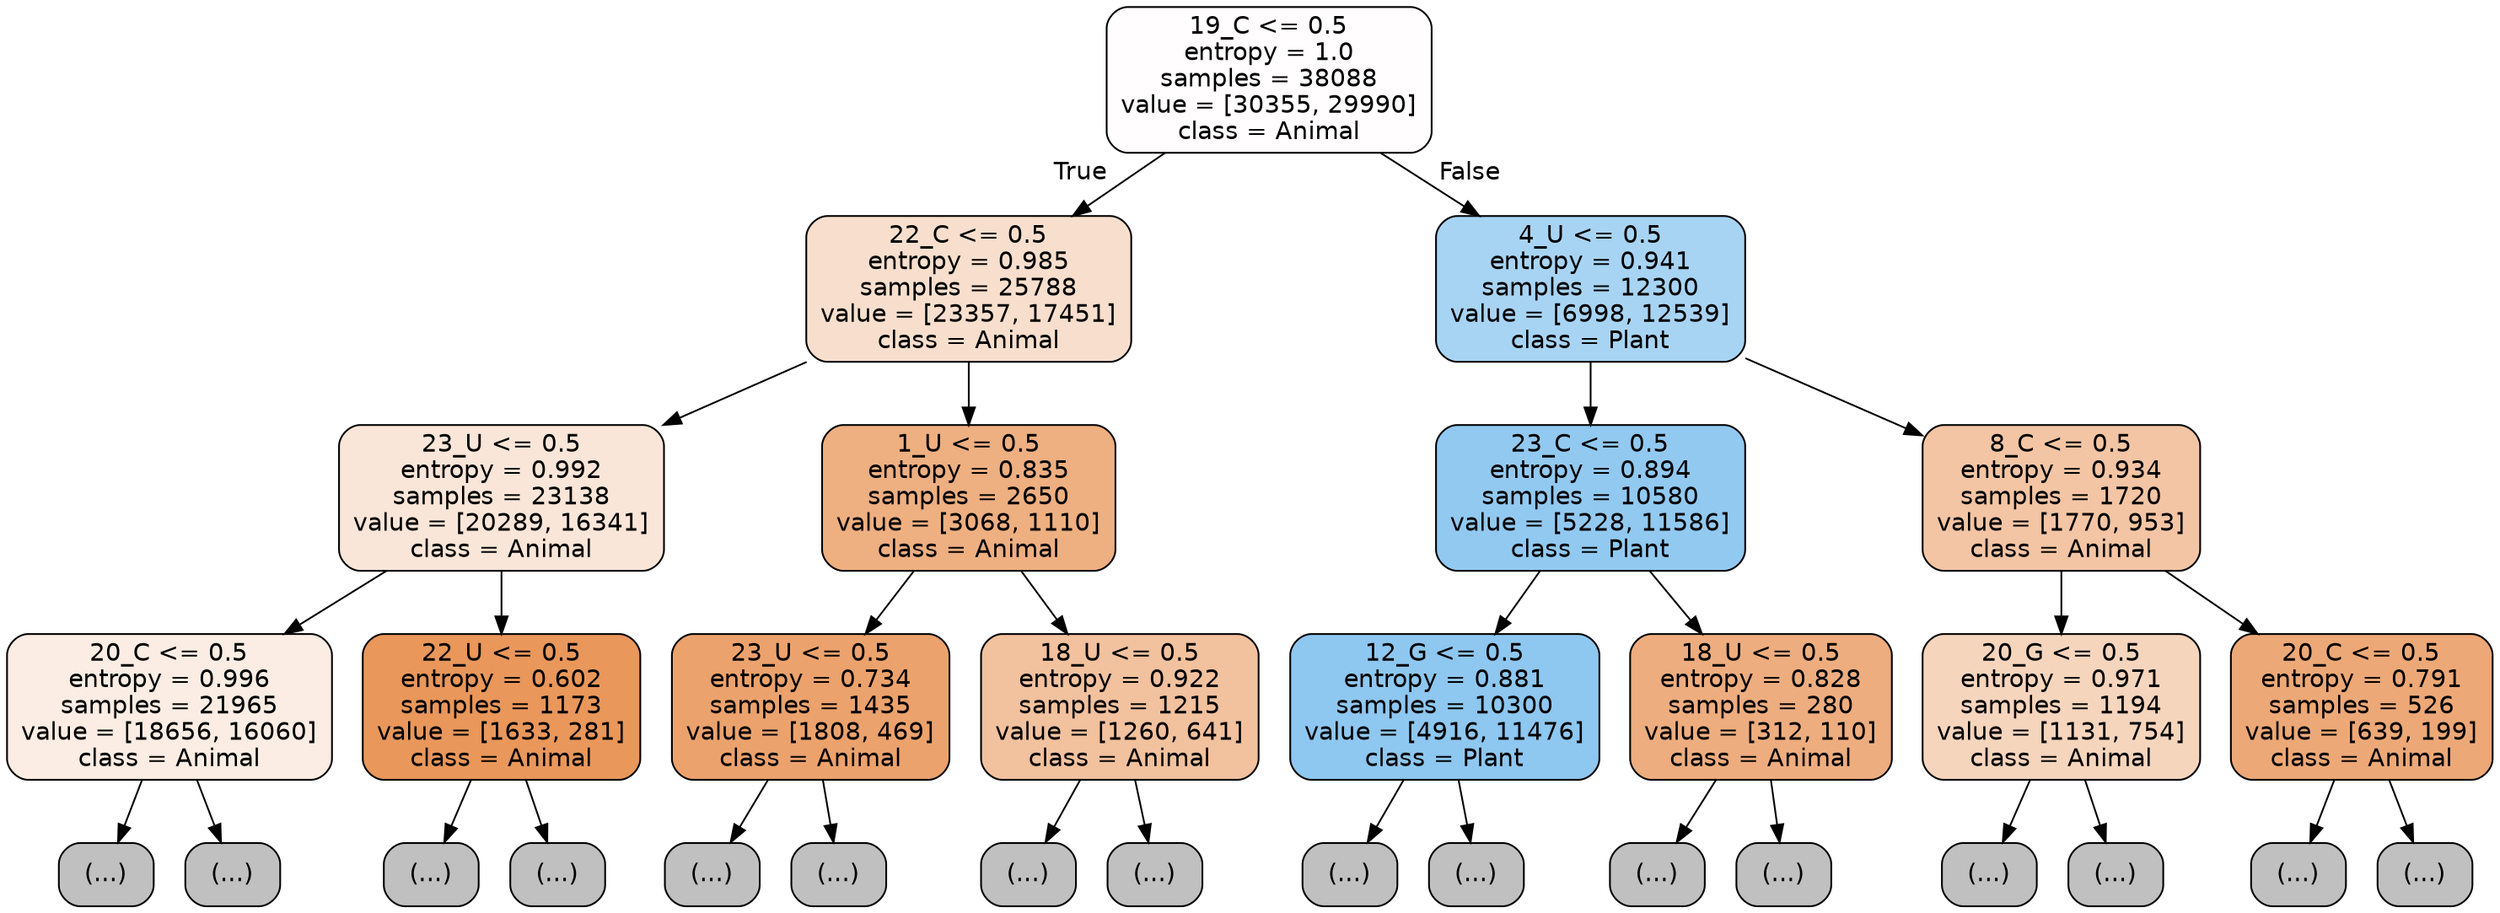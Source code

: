 digraph Tree {
node [shape=box, style="filled, rounded", color="black", fontname="helvetica"] ;
edge [fontname="helvetica"] ;
0 [label="19_C <= 0.5\nentropy = 1.0\nsamples = 38088\nvalue = [30355, 29990]\nclass = Animal", fillcolor="#fffdfd"] ;
1 [label="22_C <= 0.5\nentropy = 0.985\nsamples = 25788\nvalue = [23357, 17451]\nclass = Animal", fillcolor="#f8dfcd"] ;
0 -> 1 [labeldistance=2.5, labelangle=45, headlabel="True"] ;
2 [label="23_U <= 0.5\nentropy = 0.992\nsamples = 23138\nvalue = [20289, 16341]\nclass = Animal", fillcolor="#fae6d8"] ;
1 -> 2 ;
3 [label="20_C <= 0.5\nentropy = 0.996\nsamples = 21965\nvalue = [18656, 16060]\nclass = Animal", fillcolor="#fbede3"] ;
2 -> 3 ;
4 [label="(...)", fillcolor="#C0C0C0"] ;
3 -> 4 ;
8073 [label="(...)", fillcolor="#C0C0C0"] ;
3 -> 8073 ;
10672 [label="22_U <= 0.5\nentropy = 0.602\nsamples = 1173\nvalue = [1633, 281]\nclass = Animal", fillcolor="#e9975b"] ;
2 -> 10672 ;
10673 [label="(...)", fillcolor="#C0C0C0"] ;
10672 -> 10673 ;
10998 [label="(...)", fillcolor="#C0C0C0"] ;
10672 -> 10998 ;
11103 [label="1_U <= 0.5\nentropy = 0.835\nsamples = 2650\nvalue = [3068, 1110]\nclass = Animal", fillcolor="#eeaf81"] ;
1 -> 11103 ;
11104 [label="23_U <= 0.5\nentropy = 0.734\nsamples = 1435\nvalue = [1808, 469]\nclass = Animal", fillcolor="#eca26c"] ;
11103 -> 11104 ;
11105 [label="(...)", fillcolor="#C0C0C0"] ;
11104 -> 11105 ;
11742 [label="(...)", fillcolor="#C0C0C0"] ;
11104 -> 11742 ;
11819 [label="18_U <= 0.5\nentropy = 0.922\nsamples = 1215\nvalue = [1260, 641]\nclass = Animal", fillcolor="#f2c19e"] ;
11103 -> 11819 ;
11820 [label="(...)", fillcolor="#C0C0C0"] ;
11819 -> 11820 ;
12249 [label="(...)", fillcolor="#C0C0C0"] ;
11819 -> 12249 ;
12392 [label="4_U <= 0.5\nentropy = 0.941\nsamples = 12300\nvalue = [6998, 12539]\nclass = Plant", fillcolor="#a8d4f4"] ;
0 -> 12392 [labeldistance=2.5, labelangle=-45, headlabel="False"] ;
12393 [label="23_C <= 0.5\nentropy = 0.894\nsamples = 10580\nvalue = [5228, 11586]\nclass = Plant", fillcolor="#92c9f1"] ;
12392 -> 12393 ;
12394 [label="12_G <= 0.5\nentropy = 0.881\nsamples = 10300\nvalue = [4916, 11476]\nclass = Plant", fillcolor="#8ec7f0"] ;
12393 -> 12394 ;
12395 [label="(...)", fillcolor="#C0C0C0"] ;
12394 -> 12395 ;
14848 [label="(...)", fillcolor="#C0C0C0"] ;
12394 -> 14848 ;
15733 [label="18_U <= 0.5\nentropy = 0.828\nsamples = 280\nvalue = [312, 110]\nclass = Animal", fillcolor="#eead7f"] ;
12393 -> 15733 ;
15734 [label="(...)", fillcolor="#C0C0C0"] ;
15733 -> 15734 ;
15847 [label="(...)", fillcolor="#C0C0C0"] ;
15733 -> 15847 ;
15892 [label="8_C <= 0.5\nentropy = 0.934\nsamples = 1720\nvalue = [1770, 953]\nclass = Animal", fillcolor="#f3c5a4"] ;
12392 -> 15892 ;
15893 [label="20_G <= 0.5\nentropy = 0.971\nsamples = 1194\nvalue = [1131, 754]\nclass = Animal", fillcolor="#f6d5bd"] ;
15892 -> 15893 ;
15894 [label="(...)", fillcolor="#C0C0C0"] ;
15893 -> 15894 ;
16489 [label="(...)", fillcolor="#C0C0C0"] ;
15893 -> 16489 ;
16598 [label="20_C <= 0.5\nentropy = 0.791\nsamples = 526\nvalue = [639, 199]\nclass = Animal", fillcolor="#eda877"] ;
15892 -> 16598 ;
16599 [label="(...)", fillcolor="#C0C0C0"] ;
16598 -> 16599 ;
16768 [label="(...)", fillcolor="#C0C0C0"] ;
16598 -> 16768 ;
}